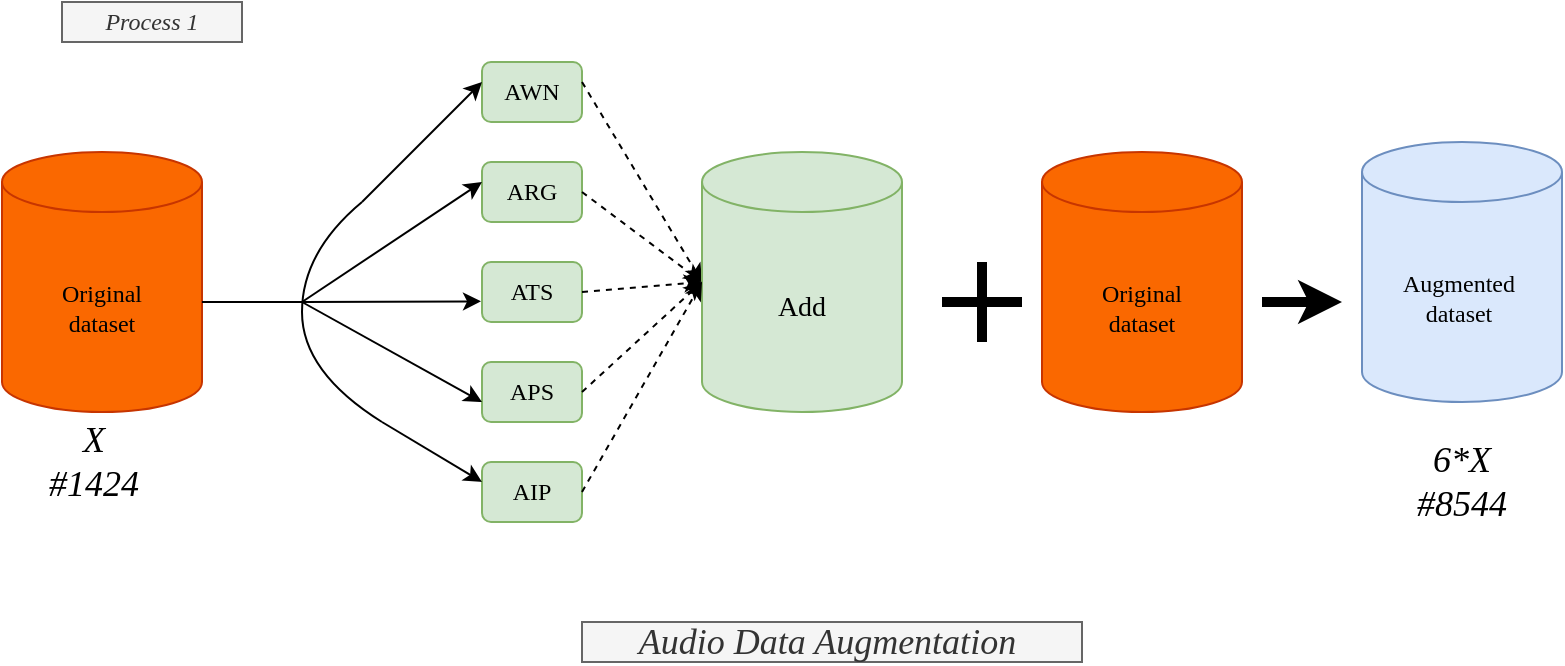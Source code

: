 <mxfile version="20.3.3" type="github" pages="3">
  <diagram id="xbcVloasIDP0w_q_Y2k0" name="Page-1">
    <mxGraphModel dx="1315" dy="263" grid="1" gridSize="10" guides="1" tooltips="1" connect="1" arrows="1" fold="1" page="0" pageScale="1" pageWidth="1169" pageHeight="827" math="0" shadow="0">
      <root>
        <mxCell id="0" />
        <mxCell id="1" parent="0" />
        <mxCell id="XyE7iJVtoOSYU-6w5UKD-3" value="&lt;font face=&quot;Georgia&quot;&gt;Original&lt;br&gt;dataset&lt;/font&gt;" style="shape=cylinder3;whiteSpace=wrap;html=1;boundedLbl=1;backgroundOutline=1;size=15;fillColor=#fa6800;fontColor=#000000;strokeColor=#C73500;" vertex="1" parent="1">
          <mxGeometry x="50" y="585" width="100" height="130" as="geometry" />
        </mxCell>
        <mxCell id="XyE7iJVtoOSYU-6w5UKD-4" value="" style="endArrow=none;html=1;rounded=0;" edge="1" parent="1">
          <mxGeometry width="50" height="50" relative="1" as="geometry">
            <mxPoint x="150" y="660" as="sourcePoint" />
            <mxPoint x="200" y="660" as="targetPoint" />
            <Array as="points" />
          </mxGeometry>
        </mxCell>
        <mxCell id="XyE7iJVtoOSYU-6w5UKD-17" value="&lt;font face=&quot;Georgia&quot;&gt;AWN&lt;/font&gt;" style="rounded=1;whiteSpace=wrap;html=1;fillColor=#d5e8d4;strokeColor=#82b366;" vertex="1" parent="1">
          <mxGeometry x="290" y="540" width="50" height="30" as="geometry" />
        </mxCell>
        <mxCell id="XyE7iJVtoOSYU-6w5UKD-18" value="&lt;font face=&quot;Georgia&quot;&gt;ARG&lt;/font&gt;" style="rounded=1;whiteSpace=wrap;html=1;fillColor=#d5e8d4;strokeColor=#82b366;" vertex="1" parent="1">
          <mxGeometry x="290" y="590" width="50" height="30" as="geometry" />
        </mxCell>
        <mxCell id="XyE7iJVtoOSYU-6w5UKD-19" value="&lt;font face=&quot;Georgia&quot;&gt;ATS&lt;/font&gt;" style="rounded=1;whiteSpace=wrap;html=1;fillColor=#d5e8d4;strokeColor=#82b366;" vertex="1" parent="1">
          <mxGeometry x="290" y="640" width="50" height="30" as="geometry" />
        </mxCell>
        <mxCell id="XyE7iJVtoOSYU-6w5UKD-20" value="&lt;font face=&quot;Georgia&quot;&gt;APS&lt;/font&gt;" style="rounded=1;whiteSpace=wrap;html=1;fillColor=#d5e8d4;strokeColor=#82b366;" vertex="1" parent="1">
          <mxGeometry x="290" y="690" width="50" height="30" as="geometry" />
        </mxCell>
        <mxCell id="XyE7iJVtoOSYU-6w5UKD-21" value="&lt;font face=&quot;Georgia&quot;&gt;AIP&lt;/font&gt;" style="rounded=1;whiteSpace=wrap;html=1;fillColor=#d5e8d4;strokeColor=#82b366;" vertex="1" parent="1">
          <mxGeometry x="290" y="740" width="50" height="30" as="geometry" />
        </mxCell>
        <mxCell id="XyE7iJVtoOSYU-6w5UKD-25" value="" style="curved=1;endArrow=none;html=1;rounded=0;" edge="1" parent="1">
          <mxGeometry width="50" height="50" relative="1" as="geometry">
            <mxPoint x="240" y="720" as="sourcePoint" />
            <mxPoint x="230" y="610" as="targetPoint" />
            <Array as="points">
              <mxPoint x="200" y="695" />
              <mxPoint x="200" y="635" />
            </Array>
          </mxGeometry>
        </mxCell>
        <mxCell id="XyE7iJVtoOSYU-6w5UKD-26" value="" style="endArrow=classic;html=1;rounded=0;entryX=0;entryY=0.333;entryDx=0;entryDy=0;entryPerimeter=0;" edge="1" parent="1" target="XyE7iJVtoOSYU-6w5UKD-18">
          <mxGeometry width="50" height="50" relative="1" as="geometry">
            <mxPoint x="200" y="660" as="sourcePoint" />
            <mxPoint x="300" y="650" as="targetPoint" />
          </mxGeometry>
        </mxCell>
        <mxCell id="XyE7iJVtoOSYU-6w5UKD-27" value="" style="endArrow=classic;html=1;rounded=0;entryX=-0.01;entryY=0.656;entryDx=0;entryDy=0;entryPerimeter=0;" edge="1" parent="1" target="XyE7iJVtoOSYU-6w5UKD-19">
          <mxGeometry width="50" height="50" relative="1" as="geometry">
            <mxPoint x="200" y="660" as="sourcePoint" />
            <mxPoint x="280" y="660" as="targetPoint" />
          </mxGeometry>
        </mxCell>
        <mxCell id="XyE7iJVtoOSYU-6w5UKD-28" value="" style="endArrow=classic;html=1;rounded=0;entryX=0;entryY=0.667;entryDx=0;entryDy=0;entryPerimeter=0;" edge="1" parent="1" target="XyE7iJVtoOSYU-6w5UKD-20">
          <mxGeometry width="50" height="50" relative="1" as="geometry">
            <mxPoint x="200" y="660" as="sourcePoint" />
            <mxPoint x="290" y="670" as="targetPoint" />
          </mxGeometry>
        </mxCell>
        <mxCell id="XyE7iJVtoOSYU-6w5UKD-29" value="" style="endArrow=classic;html=1;rounded=0;entryX=0;entryY=0.333;entryDx=0;entryDy=0;entryPerimeter=0;" edge="1" parent="1" target="XyE7iJVtoOSYU-6w5UKD-21">
          <mxGeometry width="50" height="50" relative="1" as="geometry">
            <mxPoint x="240" y="720" as="sourcePoint" />
            <mxPoint x="300" y="680" as="targetPoint" />
          </mxGeometry>
        </mxCell>
        <mxCell id="XyE7iJVtoOSYU-6w5UKD-31" value="" style="endArrow=classic;html=1;rounded=0;entryX=0;entryY=0.333;entryDx=0;entryDy=0;entryPerimeter=0;" edge="1" parent="1" target="XyE7iJVtoOSYU-6w5UKD-17">
          <mxGeometry width="50" height="50" relative="1" as="geometry">
            <mxPoint x="230" y="610" as="sourcePoint" />
            <mxPoint x="280" y="560" as="targetPoint" />
          </mxGeometry>
        </mxCell>
        <mxCell id="XyE7iJVtoOSYU-6w5UKD-32" value="&lt;i&gt;&lt;font face=&quot;Georgia&quot;&gt;Process 1&lt;/font&gt;&lt;/i&gt;" style="rounded=0;whiteSpace=wrap;html=1;strokeColor=#666666;fillColor=#f5f5f5;fontColor=#333333;" vertex="1" parent="1">
          <mxGeometry x="80" y="510" width="90" height="20" as="geometry" />
        </mxCell>
        <mxCell id="XyE7iJVtoOSYU-6w5UKD-35" value="" style="endArrow=classic;html=1;rounded=0;exitX=1;exitY=0.333;exitDx=0;exitDy=0;exitPerimeter=0;dashed=1;" edge="1" parent="1" source="XyE7iJVtoOSYU-6w5UKD-17">
          <mxGeometry width="50" height="50" relative="1" as="geometry">
            <mxPoint x="410" y="630" as="sourcePoint" />
            <mxPoint x="400" y="650" as="targetPoint" />
          </mxGeometry>
        </mxCell>
        <mxCell id="XyE7iJVtoOSYU-6w5UKD-36" value="" style="endArrow=classic;html=1;rounded=0;exitX=1;exitY=0.333;exitDx=0;exitDy=0;exitPerimeter=0;dashed=1;" edge="1" parent="1">
          <mxGeometry width="50" height="50" relative="1" as="geometry">
            <mxPoint x="340" y="605.0" as="sourcePoint" />
            <mxPoint x="400" y="650" as="targetPoint" />
          </mxGeometry>
        </mxCell>
        <mxCell id="XyE7iJVtoOSYU-6w5UKD-37" value="&lt;font face=&quot;Georgia&quot; style=&quot;font-size: 14px;&quot;&gt;Add&lt;/font&gt;" style="shape=cylinder3;whiteSpace=wrap;html=1;boundedLbl=1;backgroundOutline=1;size=15;fillColor=#d5e8d4;strokeColor=#82b366;" vertex="1" parent="1">
          <mxGeometry x="400" y="585" width="100" height="130" as="geometry" />
        </mxCell>
        <mxCell id="XyE7iJVtoOSYU-6w5UKD-38" value="" style="endArrow=classic;html=1;rounded=0;exitX=1;exitY=0.5;exitDx=0;exitDy=0;dashed=1;" edge="1" parent="1" source="XyE7iJVtoOSYU-6w5UKD-19">
          <mxGeometry width="50" height="50" relative="1" as="geometry">
            <mxPoint x="425" y="800" as="sourcePoint" />
            <mxPoint x="400" y="650" as="targetPoint" />
          </mxGeometry>
        </mxCell>
        <mxCell id="XyE7iJVtoOSYU-6w5UKD-42" value="" style="endArrow=classic;html=1;rounded=0;exitX=1;exitY=0.5;exitDx=0;exitDy=0;dashed=1;" edge="1" parent="1" source="XyE7iJVtoOSYU-6w5UKD-20">
          <mxGeometry width="50" height="50" relative="1" as="geometry">
            <mxPoint x="354" y="715.0" as="sourcePoint" />
            <mxPoint x="400" y="650" as="targetPoint" />
          </mxGeometry>
        </mxCell>
        <mxCell id="XyE7iJVtoOSYU-6w5UKD-43" value="" style="endArrow=classic;html=1;rounded=0;exitX=1;exitY=0.5;exitDx=0;exitDy=0;dashed=1;" edge="1" parent="1" source="XyE7iJVtoOSYU-6w5UKD-21">
          <mxGeometry width="50" height="50" relative="1" as="geometry">
            <mxPoint x="340" y="750.0" as="sourcePoint" />
            <mxPoint x="400" y="650" as="targetPoint" />
          </mxGeometry>
        </mxCell>
        <mxCell id="XyE7iJVtoOSYU-6w5UKD-44" value="" style="endArrow=none;html=1;rounded=0;strokeWidth=5;" edge="1" parent="1">
          <mxGeometry width="50" height="50" relative="1" as="geometry">
            <mxPoint x="540" y="680" as="sourcePoint" />
            <mxPoint x="540" y="640" as="targetPoint" />
            <Array as="points">
              <mxPoint x="540" y="660" />
            </Array>
          </mxGeometry>
        </mxCell>
        <mxCell id="XyE7iJVtoOSYU-6w5UKD-45" value="" style="endArrow=none;html=1;rounded=0;strokeWidth=5;" edge="1" parent="1">
          <mxGeometry width="50" height="50" relative="1" as="geometry">
            <mxPoint x="560" y="660" as="sourcePoint" />
            <mxPoint x="520" y="660" as="targetPoint" />
            <Array as="points">
              <mxPoint x="540" y="660" />
            </Array>
          </mxGeometry>
        </mxCell>
        <mxCell id="XyE7iJVtoOSYU-6w5UKD-46" value="&lt;font face=&quot;Georgia&quot;&gt;Original&lt;br&gt;dataset&lt;/font&gt;" style="shape=cylinder3;whiteSpace=wrap;html=1;boundedLbl=1;backgroundOutline=1;size=15;fillColor=#fa6800;strokeColor=#C73500;fontColor=#000000;" vertex="1" parent="1">
          <mxGeometry x="570" y="585" width="100" height="130" as="geometry" />
        </mxCell>
        <mxCell id="XyE7iJVtoOSYU-6w5UKD-47" value="" style="endArrow=classic;html=1;rounded=0;strokeWidth=5;" edge="1" parent="1">
          <mxGeometry width="50" height="50" relative="1" as="geometry">
            <mxPoint x="680" y="660" as="sourcePoint" />
            <mxPoint x="720" y="660" as="targetPoint" />
          </mxGeometry>
        </mxCell>
        <mxCell id="XyE7iJVtoOSYU-6w5UKD-48" value="&lt;font face=&quot;Georgia&quot;&gt;Augmented&amp;nbsp;&lt;br&gt;dataset&amp;nbsp;&lt;/font&gt;" style="shape=cylinder3;whiteSpace=wrap;html=1;boundedLbl=1;backgroundOutline=1;size=15;fillColor=#dae8fc;strokeColor=#6c8ebf;" vertex="1" parent="1">
          <mxGeometry x="730" y="580" width="100" height="130" as="geometry" />
        </mxCell>
        <mxCell id="XyE7iJVtoOSYU-6w5UKD-49" value="&lt;i&gt;&lt;font style=&quot;font-size: 18px;&quot; face=&quot;Georgia&quot;&gt;X&lt;br&gt;#1424&lt;br&gt;&lt;/font&gt;&lt;/i&gt;" style="rounded=0;whiteSpace=wrap;html=1;strokeColor=#FFFFFF;" vertex="1" parent="1">
          <mxGeometry x="71" y="730" width="50" height="20" as="geometry" />
        </mxCell>
        <mxCell id="XyE7iJVtoOSYU-6w5UKD-50" value="&lt;i&gt;&lt;font style=&quot;font-size: 18px;&quot; face=&quot;Georgia&quot;&gt;6*X&lt;br&gt;#8544&lt;br&gt;&lt;/font&gt;&lt;/i&gt;" style="rounded=0;whiteSpace=wrap;html=1;strokeColor=#FFFFFF;" vertex="1" parent="1">
          <mxGeometry x="755" y="740" width="50" height="20" as="geometry" />
        </mxCell>
        <mxCell id="XyE7iJVtoOSYU-6w5UKD-51" value="&lt;i&gt;&lt;font style=&quot;font-size: 18px;&quot; face=&quot;Georgia&quot;&gt;Audio Data Augmentation&amp;nbsp;&lt;/font&gt;&lt;/i&gt;" style="rounded=0;whiteSpace=wrap;html=1;strokeColor=#666666;fillColor=#f5f5f5;fontColor=#333333;" vertex="1" parent="1">
          <mxGeometry x="340" y="820" width="250" height="20" as="geometry" />
        </mxCell>
      </root>
    </mxGraphModel>
  </diagram>
  <diagram id="5akbNSl25G_iMt7MBCtN" name="Page-2">
    <mxGraphModel dx="1715" dy="663" grid="1" gridSize="10" guides="1" tooltips="1" connect="1" arrows="1" fold="1" page="0" pageScale="1" pageWidth="1169" pageHeight="827" math="0" shadow="0">
      <root>
        <mxCell id="0" />
        <mxCell id="1" parent="0" />
        <mxCell id="jCjwUt0B32HQbpiLHfgP-1" value="&lt;font face=&quot;Georgia&quot;&gt;Original&lt;br&gt;dataset&lt;/font&gt;" style="shape=cylinder3;whiteSpace=wrap;html=1;boundedLbl=1;backgroundOutline=1;size=15;fillColor=#fa6800;fontColor=#000000;strokeColor=#C73500;" vertex="1" parent="1">
          <mxGeometry y="550" width="120" height="120" as="geometry" />
        </mxCell>
        <mxCell id="pk4qYd-pC2LTZVjaMkFs-1" value="&lt;i&gt;&lt;font style=&quot;font-size: 18px;&quot; face=&quot;Georgia&quot;&gt;Process 2&lt;/font&gt;&lt;/i&gt;" style="rounded=0;whiteSpace=wrap;html=1;strokeColor=#666666;fillColor=#f5f5f5;fontColor=#333333;" vertex="1" parent="1">
          <mxGeometry y="120" width="120" height="40" as="geometry" />
        </mxCell>
        <mxCell id="j8eH5AvT_JrjKE0dpJpr-1" value="" style="endArrow=classic;html=1;rounded=0;exitX=0.5;exitY=0;exitDx=0;exitDy=0;exitPerimeter=0;" edge="1" parent="1" source="jCjwUt0B32HQbpiLHfgP-1">
          <mxGeometry width="50" height="50" relative="1" as="geometry">
            <mxPoint x="60" y="520" as="sourcePoint" />
            <mxPoint x="60" y="490" as="targetPoint" />
          </mxGeometry>
        </mxCell>
        <mxCell id="NVPbH-vFN47MmLZfurPB-2" value="" style="endArrow=classic;html=1;rounded=0;strokeWidth=1;fontFamily=Georgia;fontSize=14;" edge="1" parent="1">
          <mxGeometry width="50" height="50" relative="1" as="geometry">
            <mxPoint x="60" y="520" as="sourcePoint" />
            <mxPoint x="200" y="520" as="targetPoint" />
          </mxGeometry>
        </mxCell>
        <mxCell id="NVPbH-vFN47MmLZfurPB-3" value="&lt;span style=&quot;font-family: Georgia;&quot;&gt;AIP&lt;/span&gt;" style="rhombus;whiteSpace=wrap;html=1;fillColor=#d5e8d4;strokeColor=#82b366;rounded=1;" vertex="1" parent="1">
          <mxGeometry x="20" y="410" width="80" height="80" as="geometry" />
        </mxCell>
        <mxCell id="NVPbH-vFN47MmLZfurPB-5" value="" style="endArrow=none;html=1;rounded=0;strokeWidth=1;fontFamily=Georgia;fontSize=14;" edge="1" parent="1" source="NVPbH-vFN47MmLZfurPB-3">
          <mxGeometry width="50" height="50" relative="1" as="geometry">
            <mxPoint x="260" y="510" as="sourcePoint" />
            <mxPoint x="160" y="450" as="targetPoint" />
          </mxGeometry>
        </mxCell>
        <mxCell id="NVPbH-vFN47MmLZfurPB-6" value="" style="endArrow=classic;html=1;rounded=0;strokeWidth=1;fontFamily=Georgia;fontSize=14;" edge="1" parent="1">
          <mxGeometry width="50" height="50" relative="1" as="geometry">
            <mxPoint x="160" y="450" as="sourcePoint" />
            <mxPoint x="160" y="520" as="targetPoint" />
          </mxGeometry>
        </mxCell>
        <mxCell id="NVPbH-vFN47MmLZfurPB-7" value="&lt;font face=&quot;Georgia&quot;&gt;Original&lt;br&gt;&amp;nbsp;+ &lt;br&gt;AIP_Original&lt;/font&gt;" style="shape=cylinder3;whiteSpace=wrap;html=1;boundedLbl=1;backgroundOutline=1;size=15;fillColor=#f5f5f5;fontColor=#333333;strokeColor=#666666;" vertex="1" parent="1">
          <mxGeometry x="200" y="440" width="120" height="140" as="geometry" />
        </mxCell>
        <mxCell id="NVPbH-vFN47MmLZfurPB-8" value="" style="endArrow=classic;html=1;rounded=0;strokeWidth=1;fontFamily=Georgia;fontSize=14;exitX=0.5;exitY=0;exitDx=0;exitDy=0;exitPerimeter=0;" edge="1" parent="1" source="NVPbH-vFN47MmLZfurPB-7">
          <mxGeometry width="50" height="50" relative="1" as="geometry">
            <mxPoint x="260" y="430" as="sourcePoint" />
            <mxPoint x="260" y="370" as="targetPoint" />
          </mxGeometry>
        </mxCell>
        <mxCell id="NVPbH-vFN47MmLZfurPB-9" value="&lt;span style=&quot;font-family: Georgia;&quot;&gt;AWN&lt;/span&gt;" style="rhombus;whiteSpace=wrap;html=1;fillColor=#d5e8d4;strokeColor=#82b366;rounded=1;" vertex="1" parent="1">
          <mxGeometry x="220" y="290" width="80" height="80" as="geometry" />
        </mxCell>
        <mxCell id="NVPbH-vFN47MmLZfurPB-10" value="" style="endArrow=classic;html=1;rounded=0;strokeWidth=1;fontFamily=Georgia;fontSize=14;" edge="1" parent="1">
          <mxGeometry width="50" height="50" relative="1" as="geometry">
            <mxPoint x="260" y="400" as="sourcePoint" />
            <mxPoint x="400" y="400" as="targetPoint" />
          </mxGeometry>
        </mxCell>
        <mxCell id="NVPbH-vFN47MmLZfurPB-12" value="" style="endArrow=none;html=1;rounded=0;strokeWidth=1;fontFamily=Georgia;fontSize=14;" edge="1" parent="1">
          <mxGeometry width="50" height="50" relative="1" as="geometry">
            <mxPoint x="300" y="330" as="sourcePoint" />
            <mxPoint x="340" y="330" as="targetPoint" />
          </mxGeometry>
        </mxCell>
        <mxCell id="NVPbH-vFN47MmLZfurPB-13" value="" style="endArrow=classic;html=1;rounded=0;strokeWidth=1;fontFamily=Georgia;fontSize=14;" edge="1" parent="1">
          <mxGeometry width="50" height="50" relative="1" as="geometry">
            <mxPoint x="340" y="330" as="sourcePoint" />
            <mxPoint x="340" y="400" as="targetPoint" />
          </mxGeometry>
        </mxCell>
        <mxCell id="NVPbH-vFN47MmLZfurPB-14" value="&lt;font face=&quot;Georgia&quot;&gt;Original&lt;br&gt;&amp;nbsp;+ &lt;br&gt;AIP_Original&lt;br&gt;+&lt;br&gt;AWN_Original&lt;br&gt;+&lt;br&gt;AWN_AIP_Original&lt;br&gt;&lt;/font&gt;" style="shape=cylinder3;whiteSpace=wrap;html=1;boundedLbl=1;backgroundOutline=1;size=15;fillColor=#f5f5f5;fontColor=#333333;strokeColor=#666666;" vertex="1" parent="1">
          <mxGeometry x="400" y="300" width="120" height="160" as="geometry" />
        </mxCell>
        <mxCell id="Y-n-VNNWfPh7M75uVoov-1" value="&lt;i&gt;&lt;font style=&quot;font-size: 18px;&quot; face=&quot;Georgia&quot;&gt;X&lt;br&gt;#1424&lt;br&gt;&lt;/font&gt;&lt;/i&gt;" style="rounded=0;whiteSpace=wrap;html=1;strokeColor=#FFFFFF;" vertex="1" parent="1">
          <mxGeometry x="30" y="690" width="50" height="20" as="geometry" />
        </mxCell>
        <mxCell id="Y-n-VNNWfPh7M75uVoov-2" value="&lt;i&gt;&lt;font style=&quot;font-size: 18px;&quot; face=&quot;Georgia&quot;&gt;2¹ * X&lt;/font&gt;&lt;/i&gt;" style="rounded=0;whiteSpace=wrap;html=1;strokeColor=#FFFFFF;" vertex="1" parent="1">
          <mxGeometry x="220" y="590" width="60" height="20" as="geometry" />
        </mxCell>
        <mxCell id="Y-n-VNNWfPh7M75uVoov-3" value="&lt;i&gt;&lt;font style=&quot;font-size: 18px;&quot; face=&quot;Georgia&quot;&gt;2² * X&lt;/font&gt;&lt;/i&gt;" style="rounded=0;whiteSpace=wrap;html=1;strokeColor=#FFFFFF;" vertex="1" parent="1">
          <mxGeometry x="430" y="490" width="60" height="20" as="geometry" />
        </mxCell>
        <mxCell id="dIcKkE1NCumFB7nZb6uK-1" value="&lt;i&gt;&lt;font style=&quot;font-size: 18px;&quot; face=&quot;Georgia&quot;&gt;Audio Data Augmentation&amp;nbsp;&lt;/font&gt;&lt;/i&gt;" style="rounded=0;whiteSpace=wrap;html=1;strokeColor=#666666;fillColor=#f5f5f5;fontColor=#333333;" vertex="1" parent="1">
          <mxGeometry x="320" y="650" width="250" height="20" as="geometry" />
        </mxCell>
        <mxCell id="Ckc9qR0uxBbdXIFEI3ww-1" value="" style="endArrow=none;dashed=1;html=1;rounded=0;strokeWidth=2;fontFamily=Georgia;fontSize=14;" edge="1" parent="1">
          <mxGeometry width="50" height="50" relative="1" as="geometry">
            <mxPoint x="530" y="379.85" as="sourcePoint" />
            <mxPoint x="590" y="380" as="targetPoint" />
            <Array as="points" />
          </mxGeometry>
        </mxCell>
        <mxCell id="M1CyqpbBJAT9Zw26-Vnh-2" value="" style="endArrow=none;dashed=1;html=1;rounded=0;strokeWidth=2;fontFamily=Georgia;fontSize=14;" edge="1" parent="1">
          <mxGeometry width="50" height="50" relative="1" as="geometry">
            <mxPoint x="460" y="290" as="sourcePoint" />
            <mxPoint x="460" y="240" as="targetPoint" />
            <Array as="points" />
          </mxGeometry>
        </mxCell>
        <mxCell id="M1CyqpbBJAT9Zw26-Vnh-3" value="" style="endArrow=classic;html=1;rounded=0;strokeWidth=2;fontFamily=Georgia;fontSize=14;" edge="1" parent="1">
          <mxGeometry width="50" height="50" relative="1" as="geometry">
            <mxPoint x="460" y="250" as="sourcePoint" />
            <mxPoint x="460" y="230" as="targetPoint" />
          </mxGeometry>
        </mxCell>
        <mxCell id="nvZiOs6Ns-D-axxmNQym-1" value="&lt;span style=&quot;font-family: Georgia;&quot;&gt;APS&lt;/span&gt;" style="rhombus;whiteSpace=wrap;html=1;fillColor=#d5e8d4;strokeColor=#82b366;rounded=1;" vertex="1" parent="1">
          <mxGeometry x="420" y="150" width="80" height="80" as="geometry" />
        </mxCell>
        <mxCell id="nvZiOs6Ns-D-axxmNQym-2" value="" style="endArrow=none;html=1;rounded=0;strokeWidth=1;fontFamily=Georgia;fontSize=14;exitX=1;exitY=0.5;exitDx=0;exitDy=0;" edge="1" parent="1" source="nvZiOs6Ns-D-axxmNQym-1">
          <mxGeometry width="50" height="50" relative="1" as="geometry">
            <mxPoint x="310" y="340" as="sourcePoint" />
            <mxPoint x="560" y="190" as="targetPoint" />
          </mxGeometry>
        </mxCell>
        <mxCell id="nvZiOs6Ns-D-axxmNQym-3" value="" style="endArrow=classic;html=1;rounded=0;strokeWidth=1;fontFamily=Georgia;fontSize=14;" edge="1" parent="1">
          <mxGeometry width="50" height="50" relative="1" as="geometry">
            <mxPoint x="560" y="190" as="sourcePoint" />
            <mxPoint x="560" y="370" as="targetPoint" />
          </mxGeometry>
        </mxCell>
        <mxCell id="nvZiOs6Ns-D-axxmNQym-4" value="" style="endArrow=classic;html=1;rounded=0;strokeWidth=2;fontFamily=Georgia;fontSize=14;" edge="1" parent="1">
          <mxGeometry width="50" height="50" relative="1" as="geometry">
            <mxPoint x="590" y="379.86" as="sourcePoint" />
            <mxPoint x="610" y="380" as="targetPoint" />
            <Array as="points" />
          </mxGeometry>
        </mxCell>
        <mxCell id="nvZiOs6Ns-D-axxmNQym-5" value="&lt;font face=&quot;Georgia&quot;&gt;Original&lt;br&gt;&amp;nbsp;+ &lt;br&gt;AIP&lt;br&gt;+&lt;br&gt;AWN_Original&lt;br&gt;+&lt;br&gt;AWN_AIP&lt;br&gt;+&lt;br&gt;&lt;br&gt;&lt;br&gt;+&lt;br&gt;APS_AWN_..._AIP_Original&lt;br&gt;&lt;/font&gt;" style="shape=cylinder3;whiteSpace=wrap;html=1;boundedLbl=1;backgroundOutline=1;size=15;fillColor=#dae8fc;strokeColor=#6c8ebf;" vertex="1" parent="1">
          <mxGeometry x="630" y="280" width="160" height="220" as="geometry" />
        </mxCell>
        <mxCell id="DtmLewtXLUJ-fFA1eWdr-1" value="" style="endArrow=none;dashed=1;html=1;dashPattern=1 3;strokeWidth=2;rounded=0;fontFamily=Georgia;fontSize=18;" edge="1" parent="1">
          <mxGeometry width="50" height="50" relative="1" as="geometry">
            <mxPoint x="709.71" y="460" as="sourcePoint" />
            <mxPoint x="709.71" y="440" as="targetPoint" />
            <Array as="points">
              <mxPoint x="710" y="450" />
            </Array>
          </mxGeometry>
        </mxCell>
        <mxCell id="DtmLewtXLUJ-fFA1eWdr-3" value="&lt;i&gt;&lt;font style=&quot;font-size: 18px;&quot; face=&quot;Georgia&quot;&gt;2⁵ * X = 32*X&lt;br&gt;#45568&lt;br&gt;&lt;/font&gt;&lt;/i&gt;" style="rounded=0;whiteSpace=wrap;html=1;strokeColor=#FFFFFF;" vertex="1" parent="1">
          <mxGeometry x="635" y="530" width="150" height="20" as="geometry" />
        </mxCell>
        <mxCell id="DtmLewtXLUJ-fFA1eWdr-5" value="" style="endArrow=none;dashed=1;html=1;rounded=0;strokeWidth=2;fontFamily=Georgia;fontSize=18;" edge="1" parent="1">
          <mxGeometry width="50" height="50" relative="1" as="geometry">
            <mxPoint x="530" y="240" as="sourcePoint" />
            <mxPoint x="600" y="180" as="targetPoint" />
          </mxGeometry>
        </mxCell>
        <mxCell id="DtmLewtXLUJ-fFA1eWdr-6" value="" style="endArrow=classic;html=1;rounded=0;strokeWidth=2;fontFamily=Georgia;fontSize=14;" edge="1" parent="1">
          <mxGeometry width="50" height="50" relative="1" as="geometry">
            <mxPoint x="590" y="190" as="sourcePoint" />
            <mxPoint x="600" y="180" as="targetPoint" />
          </mxGeometry>
        </mxCell>
        <mxCell id="DtmLewtXLUJ-fFA1eWdr-7" value="&lt;span style=&quot;font-family: Georgia;&quot;&gt;ARG&lt;/span&gt;" style="rhombus;whiteSpace=wrap;html=1;fillColor=#d5e8d4;strokeColor=#82b366;rounded=1;" vertex="1" parent="1">
          <mxGeometry x="600" y="120" width="60" height="60" as="geometry" />
        </mxCell>
        <mxCell id="DtmLewtXLUJ-fFA1eWdr-8" value="" style="rounded=1;whiteSpace=wrap;html=1;dashed=1;fontFamily=Georgia;fontSize=18;fillColor=none;" vertex="1" parent="1">
          <mxGeometry x="600" y="120" width="130" height="60" as="geometry" />
        </mxCell>
        <mxCell id="DtmLewtXLUJ-fFA1eWdr-9" value="&lt;span style=&quot;font-family: Georgia;&quot;&gt;ATS&lt;/span&gt;" style="rhombus;whiteSpace=wrap;html=1;fillColor=#d5e8d4;strokeColor=#82b366;rounded=1;" vertex="1" parent="1">
          <mxGeometry x="670" y="120" width="60" height="60" as="geometry" />
        </mxCell>
        <mxCell id="T4ODfQJBS0JVsPMSSbOh-2" value="1" style="ellipse;whiteSpace=wrap;html=1;aspect=fixed;strokeColor=#000000;fontFamily=Georgia;fontSize=18;fillColor=#FFFFFF;gradientColor=none;strokeWidth=1;" vertex="1" parent="1">
          <mxGeometry x="90" y="480" width="30" height="30" as="geometry" />
        </mxCell>
        <mxCell id="T4ODfQJBS0JVsPMSSbOh-3" value="2" style="ellipse;whiteSpace=wrap;html=1;aspect=fixed;strokeColor=#000000;fontFamily=Georgia;fontSize=18;fillColor=#FFFFFF;gradientColor=none;strokeWidth=1;" vertex="1" parent="1">
          <mxGeometry x="290" y="360" width="30" height="30" as="geometry" />
        </mxCell>
        <mxCell id="T4ODfQJBS0JVsPMSSbOh-4" value="3" style="ellipse;whiteSpace=wrap;html=1;aspect=fixed;strokeColor=#000000;fontFamily=Georgia;fontSize=18;fillColor=#FFFFFF;gradientColor=none;strokeWidth=1;" vertex="1" parent="1">
          <mxGeometry x="470" y="260" width="30" height="30" as="geometry" />
        </mxCell>
        <mxCell id="T4ODfQJBS0JVsPMSSbOh-5" value="4" style="ellipse;whiteSpace=wrap;html=1;aspect=fixed;strokeColor=#000000;fontFamily=Georgia;fontSize=18;fillColor=#FFFFFF;gradientColor=none;strokeWidth=1;dashed=1;" vertex="1" parent="1">
          <mxGeometry x="510" y="220" width="20" height="20" as="geometry" />
        </mxCell>
        <mxCell id="T4ODfQJBS0JVsPMSSbOh-6" value="5" style="ellipse;whiteSpace=wrap;html=1;aspect=fixed;strokeColor=#000000;fontFamily=Georgia;fontSize=18;fillColor=#FFFFFF;gradientColor=none;strokeWidth=1;dashed=1;" vertex="1" parent="1">
          <mxGeometry x="530" y="240" width="20" height="20" as="geometry" />
        </mxCell>
        <mxCell id="T4ODfQJBS0JVsPMSSbOh-9" value="" style="shape=curlyBracket;whiteSpace=wrap;html=1;rounded=1;strokeColor=#000000;strokeWidth=2;fontFamily=Georgia;fontSize=18;fillColor=#FFFFFF;gradientColor=none;" vertex="1" parent="1">
          <mxGeometry x="-10" y="200" width="20" height="140" as="geometry" />
        </mxCell>
        <mxCell id="T4ODfQJBS0JVsPMSSbOh-11" value="&lt;font style=&quot;font-size: 13px;&quot;&gt;&lt;span style=&quot;white-space: pre;&quot;&gt;	&lt;/span&gt;&lt;span style=&quot;white-space: pre;&quot;&gt;	&lt;/span&gt;&lt;span style=&quot;white-space: pre;&quot;&gt;	&lt;/span&gt;&lt;span style=&quot;white-space: pre;&quot;&gt;	&lt;/span&gt;AIP: Add Invert Polarity&lt;/font&gt;" style="text;html=1;align=center;verticalAlign=middle;resizable=0;points=[];autosize=1;strokeColor=none;fillColor=none;fontSize=18;fontFamily=Georgia;" vertex="1" parent="1">
          <mxGeometry x="-90" y="180" width="260" height="40" as="geometry" />
        </mxCell>
        <mxCell id="T4ODfQJBS0JVsPMSSbOh-12" value="&lt;span style=&quot;color: rgb(0, 0, 0); font-family: Georgia; font-size: 13px; font-style: normal; font-variant-ligatures: normal; font-variant-caps: normal; font-weight: 400; letter-spacing: normal; orphans: 2; text-align: center; text-indent: 0px; text-transform: none; widows: 2; word-spacing: 0px; -webkit-text-stroke-width: 0px; background-color: rgb(255, 255, 255); text-decoration-thickness: initial; text-decoration-style: initial; text-decoration-color: initial;&quot;&gt;	&lt;/span&gt;&lt;span style=&quot;color: rgb(0, 0, 0); font-family: Georgia; font-size: 13px; font-style: normal; font-variant-ligatures: normal; font-variant-caps: normal; font-weight: 400; letter-spacing: normal; orphans: 2; text-align: center; text-indent: 0px; text-transform: none; widows: 2; word-spacing: 0px; -webkit-text-stroke-width: 0px; background-color: rgb(255, 255, 255); text-decoration-thickness: initial; text-decoration-style: initial; text-decoration-color: initial;&quot;&gt;	&lt;/span&gt;&lt;span style=&quot;color: rgb(0, 0, 0); font-family: Georgia; font-size: 13px; font-style: normal; font-variant-ligatures: normal; font-variant-caps: normal; font-weight: 400; letter-spacing: normal; orphans: 2; text-align: center; text-indent: 0px; text-transform: none; widows: 2; word-spacing: 0px; -webkit-text-stroke-width: 0px; background-color: rgb(255, 255, 255); text-decoration-thickness: initial; text-decoration-style: initial; text-decoration-color: initial;&quot;&gt;	&lt;/span&gt;&lt;span style=&quot;color: rgb(0, 0, 0); font-family: Georgia; font-size: 13px; font-style: normal; font-variant-ligatures: normal; font-variant-caps: normal; font-weight: 400; letter-spacing: normal; orphans: 2; text-align: center; text-indent: 0px; text-transform: none; widows: 2; word-spacing: 0px; -webkit-text-stroke-width: 0px; background-color: rgb(255, 255, 255); text-decoration-thickness: initial; text-decoration-style: initial; text-decoration-color: initial;&quot;&gt;	&lt;/span&gt;&lt;span style=&quot;color: rgb(0, 0, 0); font-family: Georgia; font-size: 13px; font-style: normal; font-variant-ligatures: normal; font-variant-caps: normal; font-weight: 400; letter-spacing: normal; orphans: 2; text-align: center; text-indent: 0px; text-transform: none; widows: 2; word-spacing: 0px; -webkit-text-stroke-width: 0px; background-color: rgb(255, 255, 255); text-decoration-thickness: initial; text-decoration-style: initial; text-decoration-color: initial; float: none; display: inline !important;&quot;&gt;AWN: Add White Noise&lt;/span&gt;" style="text;whiteSpace=wrap;html=1;fontSize=13;fontFamily=Georgia;" vertex="1" parent="1">
          <mxGeometry x="10" y="220" width="170" height="40" as="geometry" />
        </mxCell>
        <mxCell id="pb5obXztxbSKqinW0jiO-1" value="&lt;span style=&quot;color: rgb(0, 0, 0); font-family: Georgia; font-size: 13px; font-style: normal; font-variant-ligatures: normal; font-variant-caps: normal; font-weight: 400; letter-spacing: normal; orphans: 2; text-align: center; text-indent: 0px; text-transform: none; widows: 2; word-spacing: 0px; -webkit-text-stroke-width: 0px; background-color: rgb(255, 255, 255); text-decoration-thickness: initial; text-decoration-style: initial; text-decoration-color: initial;&quot;&gt;	&lt;/span&gt;&lt;span style=&quot;color: rgb(0, 0, 0); font-family: Georgia; font-size: 13px; font-style: normal; font-variant-ligatures: normal; font-variant-caps: normal; font-weight: 400; letter-spacing: normal; orphans: 2; text-align: center; text-indent: 0px; text-transform: none; widows: 2; word-spacing: 0px; -webkit-text-stroke-width: 0px; background-color: rgb(255, 255, 255); text-decoration-thickness: initial; text-decoration-style: initial; text-decoration-color: initial;&quot;&gt;	&lt;/span&gt;&lt;span style=&quot;color: rgb(0, 0, 0); font-family: Georgia; font-size: 13px; font-style: normal; font-variant-ligatures: normal; font-variant-caps: normal; font-weight: 400; letter-spacing: normal; orphans: 2; text-align: center; text-indent: 0px; text-transform: none; widows: 2; word-spacing: 0px; -webkit-text-stroke-width: 0px; background-color: rgb(255, 255, 255); text-decoration-thickness: initial; text-decoration-style: initial; text-decoration-color: initial;&quot;&gt;	&lt;/span&gt;&lt;span style=&quot;color: rgb(0, 0, 0); font-family: Georgia; font-size: 13px; font-style: normal; font-variant-ligatures: normal; font-variant-caps: normal; font-weight: 400; letter-spacing: normal; orphans: 2; text-align: center; text-indent: 0px; text-transform: none; widows: 2; word-spacing: 0px; -webkit-text-stroke-width: 0px; background-color: rgb(255, 255, 255); text-decoration-thickness: initial; text-decoration-style: initial; text-decoration-color: initial;&quot;&gt;	&lt;/span&gt;&lt;span style=&quot;color: rgb(0, 0, 0); font-family: Georgia; font-size: 13px; font-style: normal; font-variant-ligatures: normal; font-variant-caps: normal; font-weight: 400; letter-spacing: normal; orphans: 2; text-align: center; text-indent: 0px; text-transform: none; widows: 2; word-spacing: 0px; -webkit-text-stroke-width: 0px; background-color: rgb(255, 255, 255); text-decoration-thickness: initial; text-decoration-style: initial; text-decoration-color: initial; float: none; display: inline !important;&quot;&gt;APS: Add Pitch Scale&lt;/span&gt;" style="text;whiteSpace=wrap;html=1;fontSize=13;fontFamily=Georgia;" vertex="1" parent="1">
          <mxGeometry x="20" y="255" width="170" height="40" as="geometry" />
        </mxCell>
        <mxCell id="pb5obXztxbSKqinW0jiO-2" value="&lt;span style=&quot;color: rgb(0, 0, 0); font-family: Georgia; font-size: 13px; font-style: normal; font-variant-ligatures: normal; font-variant-caps: normal; font-weight: 400; letter-spacing: normal; orphans: 2; text-align: center; text-indent: 0px; text-transform: none; widows: 2; word-spacing: 0px; -webkit-text-stroke-width: 0px; background-color: rgb(255, 255, 255); text-decoration-thickness: initial; text-decoration-style: initial; text-decoration-color: initial;&quot;&gt;	&lt;/span&gt;&lt;span style=&quot;color: rgb(0, 0, 0); font-family: Georgia; font-size: 13px; font-style: normal; font-variant-ligatures: normal; font-variant-caps: normal; font-weight: 400; letter-spacing: normal; orphans: 2; text-align: center; text-indent: 0px; text-transform: none; widows: 2; word-spacing: 0px; -webkit-text-stroke-width: 0px; background-color: rgb(255, 255, 255); text-decoration-thickness: initial; text-decoration-style: initial; text-decoration-color: initial;&quot;&gt;	&lt;/span&gt;&lt;span style=&quot;color: rgb(0, 0, 0); font-family: Georgia; font-size: 13px; font-style: normal; font-variant-ligatures: normal; font-variant-caps: normal; font-weight: 400; letter-spacing: normal; orphans: 2; text-align: center; text-indent: 0px; text-transform: none; widows: 2; word-spacing: 0px; -webkit-text-stroke-width: 0px; background-color: rgb(255, 255, 255); text-decoration-thickness: initial; text-decoration-style: initial; text-decoration-color: initial;&quot;&gt;	&lt;/span&gt;&lt;span style=&quot;color: rgb(0, 0, 0); font-family: Georgia; font-size: 13px; font-style: normal; font-variant-ligatures: normal; font-variant-caps: normal; font-weight: 400; letter-spacing: normal; orphans: 2; text-align: center; text-indent: 0px; text-transform: none; widows: 2; word-spacing: 0px; -webkit-text-stroke-width: 0px; background-color: rgb(255, 255, 255); text-decoration-thickness: initial; text-decoration-style: initial; text-decoration-color: initial;&quot;&gt;	&lt;/span&gt;&lt;span style=&quot;color: rgb(0, 0, 0); font-family: Georgia; font-size: 13px; font-style: normal; font-variant-ligatures: normal; font-variant-caps: normal; font-weight: 400; letter-spacing: normal; orphans: 2; text-align: center; text-indent: 0px; text-transform: none; widows: 2; word-spacing: 0px; -webkit-text-stroke-width: 0px; background-color: rgb(255, 255, 255); text-decoration-thickness: initial; text-decoration-style: initial; text-decoration-color: initial; float: none; display: inline !important;&quot;&gt;ATS: Add Time Stetch&lt;/span&gt;" style="text;whiteSpace=wrap;html=1;fontSize=13;fontFamily=Georgia;" vertex="1" parent="1">
          <mxGeometry x="20" y="290" width="170" height="40" as="geometry" />
        </mxCell>
        <mxCell id="pb5obXztxbSKqinW0jiO-3" value="&lt;span style=&quot;color: rgb(0, 0, 0); font-family: Georgia; font-size: 13px; font-style: normal; font-variant-ligatures: normal; font-variant-caps: normal; font-weight: 400; letter-spacing: normal; orphans: 2; text-align: center; text-indent: 0px; text-transform: none; widows: 2; word-spacing: 0px; -webkit-text-stroke-width: 0px; background-color: rgb(255, 255, 255); text-decoration-thickness: initial; text-decoration-style: initial; text-decoration-color: initial;&quot;&gt;	&lt;/span&gt;&lt;span style=&quot;color: rgb(0, 0, 0); font-family: Georgia; font-size: 13px; font-style: normal; font-variant-ligatures: normal; font-variant-caps: normal; font-weight: 400; letter-spacing: normal; orphans: 2; text-align: center; text-indent: 0px; text-transform: none; widows: 2; word-spacing: 0px; -webkit-text-stroke-width: 0px; background-color: rgb(255, 255, 255); text-decoration-thickness: initial; text-decoration-style: initial; text-decoration-color: initial;&quot;&gt;	&lt;/span&gt;&lt;span style=&quot;color: rgb(0, 0, 0); font-family: Georgia; font-size: 13px; font-style: normal; font-variant-ligatures: normal; font-variant-caps: normal; font-weight: 400; letter-spacing: normal; orphans: 2; text-align: center; text-indent: 0px; text-transform: none; widows: 2; word-spacing: 0px; -webkit-text-stroke-width: 0px; background-color: rgb(255, 255, 255); text-decoration-thickness: initial; text-decoration-style: initial; text-decoration-color: initial;&quot;&gt;	&lt;/span&gt;&lt;span style=&quot;color: rgb(0, 0, 0); font-family: Georgia; font-size: 13px; font-style: normal; font-variant-ligatures: normal; font-variant-caps: normal; font-weight: 400; letter-spacing: normal; orphans: 2; text-align: center; text-indent: 0px; text-transform: none; widows: 2; word-spacing: 0px; -webkit-text-stroke-width: 0px; background-color: rgb(255, 255, 255); text-decoration-thickness: initial; text-decoration-style: initial; text-decoration-color: initial;&quot;&gt;	&lt;/span&gt;&lt;span style=&quot;color: rgb(0, 0, 0); font-family: Georgia; font-size: 13px; font-style: normal; font-variant-ligatures: normal; font-variant-caps: normal; font-weight: 400; letter-spacing: normal; orphans: 2; text-align: center; text-indent: 0px; text-transform: none; widows: 2; word-spacing: 0px; -webkit-text-stroke-width: 0px; background-color: rgb(255, 255, 255); text-decoration-thickness: initial; text-decoration-style: initial; text-decoration-color: initial; float: none; display: inline !important;&quot;&gt;ARG: Add Random Gain&lt;/span&gt;" style="text;whiteSpace=wrap;html=1;fontSize=13;fontFamily=Georgia;" vertex="1" parent="1">
          <mxGeometry x="20" y="320" width="170" height="40" as="geometry" />
        </mxCell>
      </root>
    </mxGraphModel>
  </diagram>
  <diagram id="01LI8YgHSwjDs-MR8Szb" name="Page-3">
    <mxGraphModel dx="1594" dy="773" grid="1" gridSize="10" guides="1" tooltips="1" connect="1" arrows="1" fold="1" page="0" pageScale="1" pageWidth="1169" pageHeight="827" math="0" shadow="0">
      <root>
        <mxCell id="0" />
        <mxCell id="1" parent="0" />
      </root>
    </mxGraphModel>
  </diagram>
</mxfile>
